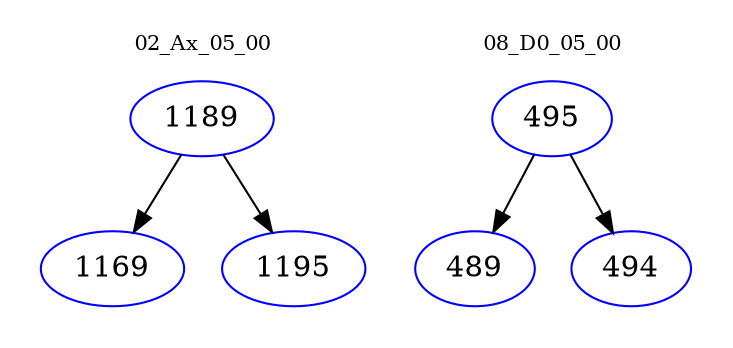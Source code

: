 digraph{
subgraph cluster_0 {
color = white
label = "02_Ax_05_00";
fontsize=10;
T0_1189 [label="1189", color="blue"]
T0_1189 -> T0_1169 [color="black"]
T0_1169 [label="1169", color="blue"]
T0_1189 -> T0_1195 [color="black"]
T0_1195 [label="1195", color="blue"]
}
subgraph cluster_1 {
color = white
label = "08_D0_05_00";
fontsize=10;
T1_495 [label="495", color="blue"]
T1_495 -> T1_489 [color="black"]
T1_489 [label="489", color="blue"]
T1_495 -> T1_494 [color="black"]
T1_494 [label="494", color="blue"]
}
}
